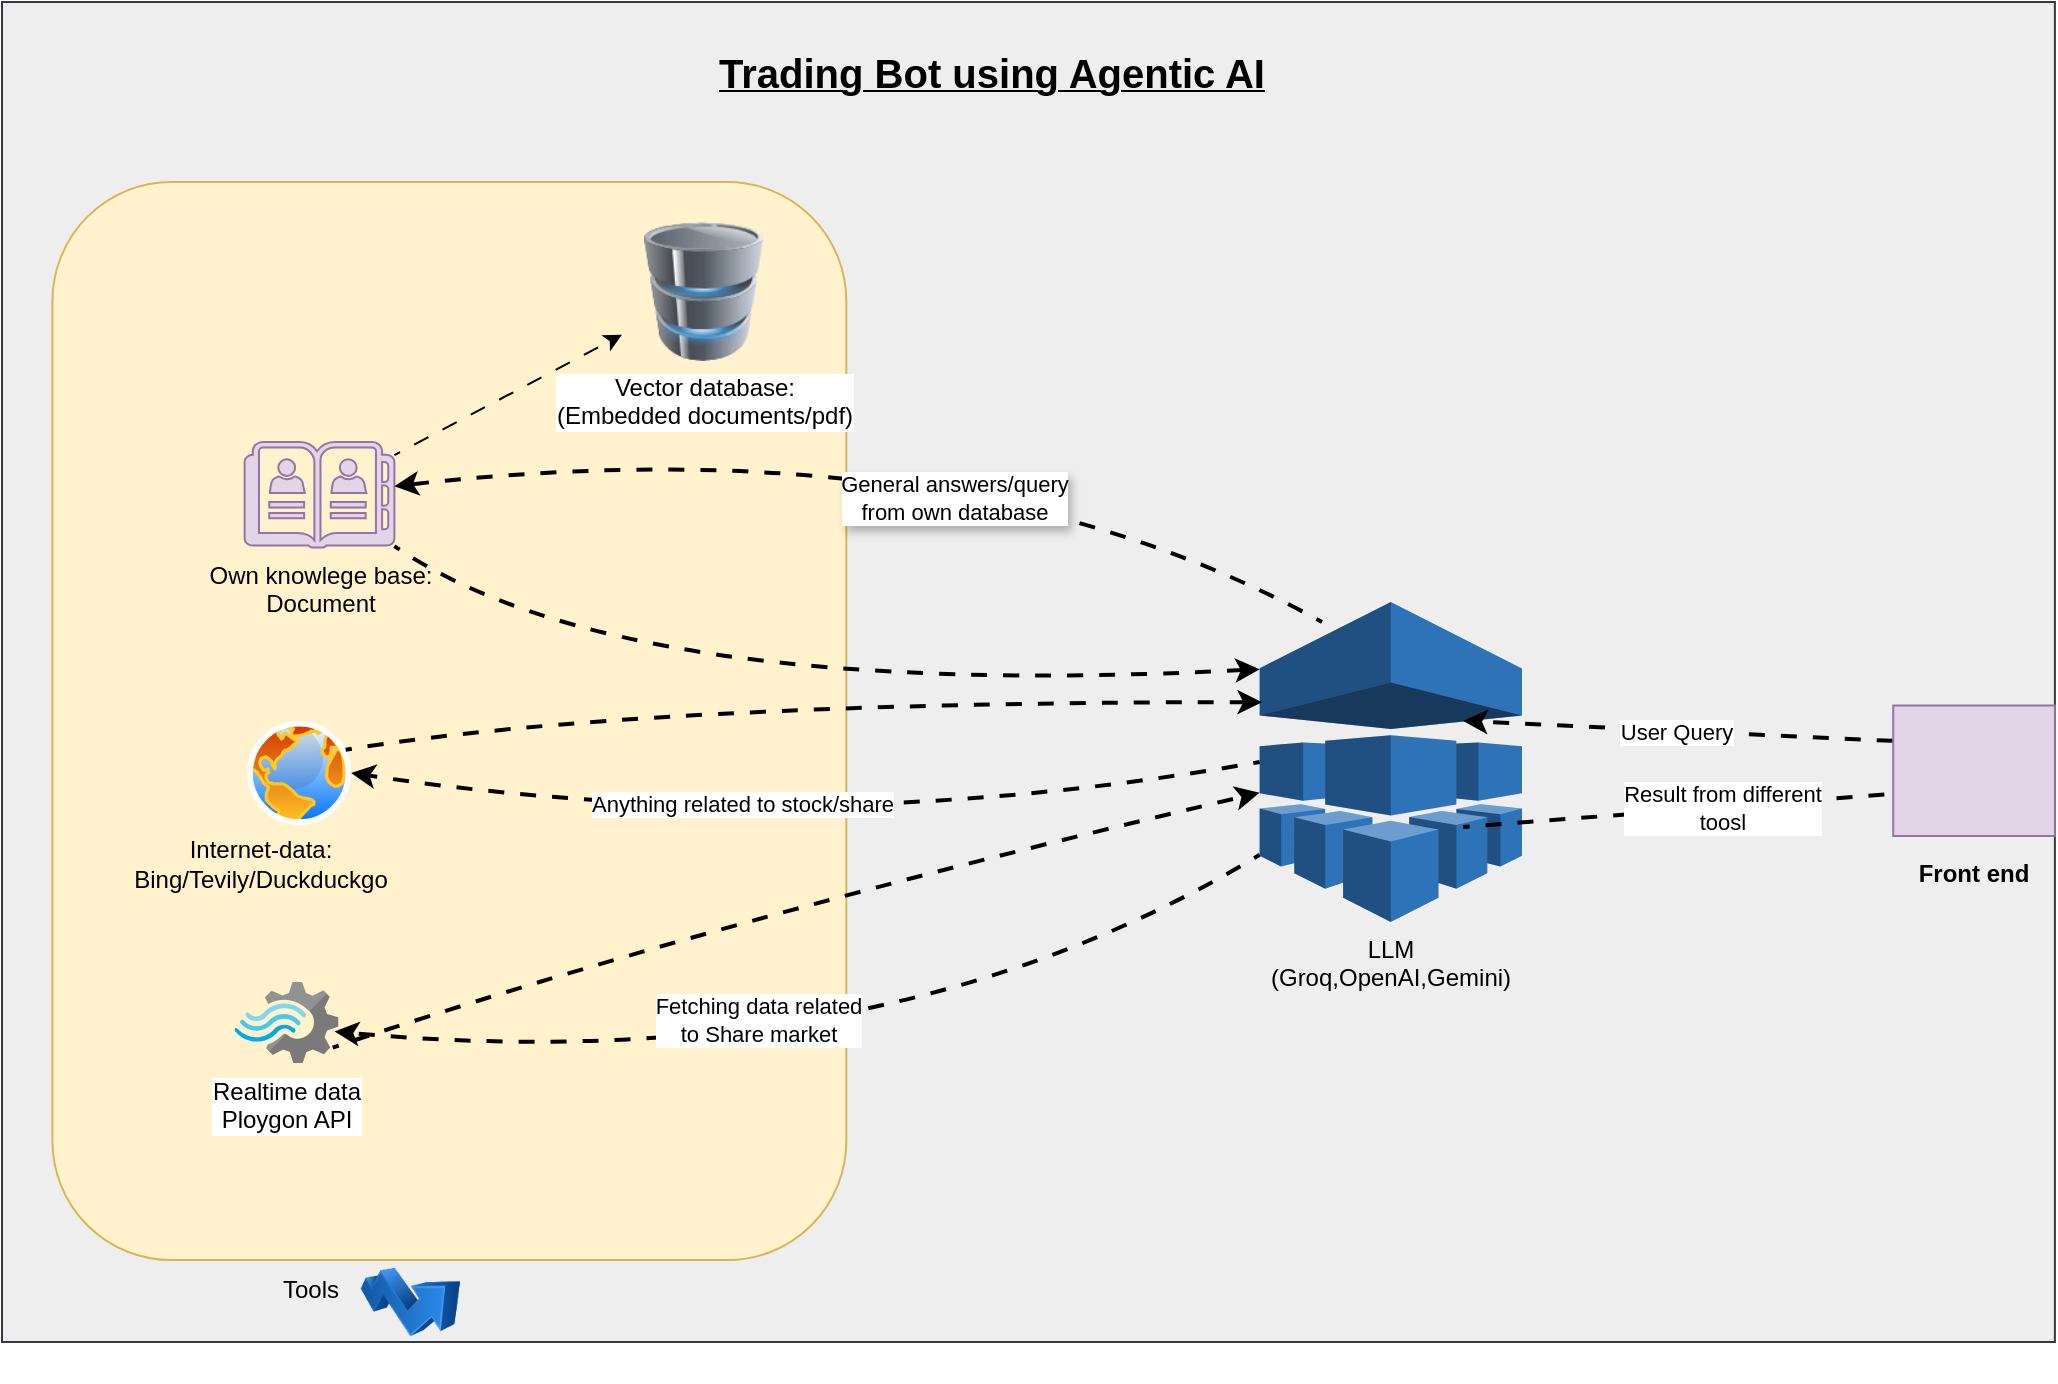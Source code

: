 <mxfile>
    <diagram id="fust_rAFWf_8zKf6fCSN" name="Page-1">
        <mxGraphModel dx="1208" dy="1996" grid="1" gridSize="10" guides="1" tooltips="1" connect="1" arrows="1" fold="1" page="1" pageScale="1" pageWidth="827" pageHeight="1169" math="0" shadow="0">
            <root>
                <mxCell id="0"/>
                <mxCell id="1" parent="0"/>
                <mxCell id="31" value="" style="group;fillColor=#eeeeee;strokeColor=#36393d;" parent="1" vertex="1" connectable="0">
                    <mxGeometry y="-160" width="1026.45" height="670" as="geometry"/>
                </mxCell>
                <mxCell id="16" value="" style="rounded=1;whiteSpace=wrap;html=1;fillColor=#fff2cc;strokeColor=#d6b656;" parent="31" vertex="1">
                    <mxGeometry x="25.216" y="90" width="396.943" height="539.05" as="geometry"/>
                </mxCell>
                <mxCell id="15" style="edgeStyle=none;html=1;flowAnimation=1;" parent="31" source="7" target="14" edge="1">
                    <mxGeometry relative="1" as="geometry"/>
                </mxCell>
                <mxCell id="7" value="Own knowlege base:&lt;div&gt;Document&lt;/div&gt;" style="sketch=0;pointerEvents=1;shadow=0;dashed=0;html=1;strokeColor=#9673a6;fillColor=#e1d5e7;labelPosition=center;verticalLabelPosition=bottom;verticalAlign=top;outlineConnect=0;align=center;shape=mxgraph.office.concepts.address_book;" parent="31" vertex="1">
                    <mxGeometry x="121.303" y="220.002" width="74.9" height="52.721" as="geometry"/>
                </mxCell>
                <mxCell id="8" value="" style="image;aspect=fixed;perimeter=ellipsePerimeter;html=1;align=center;shadow=0;dashed=0;spacingTop=3;image=img/lib/active_directory/internet_globe.svg;" parent="31" vertex="1">
                    <mxGeometry x="122.563" y="359.459" width="52.003" height="52.003" as="geometry"/>
                </mxCell>
                <mxCell id="9" value="Realtime data&lt;div&gt;Ploygon API&lt;/div&gt;" style="image;sketch=0;aspect=fixed;html=1;points=[];align=center;fontSize=12;image=img/lib/mscae/Stream_Analytics.svg;" parent="31" vertex="1">
                    <mxGeometry x="116.247" y="489.995" width="52.003" height="40.562" as="geometry"/>
                </mxCell>
                <mxCell id="10" value="&lt;div&gt;Internet-data:&lt;/div&gt;Bing/Tevily/Duckduckgo" style="text;html=1;align=center;verticalAlign=middle;resizable=0;points=[];autosize=1;strokeColor=none;fillColor=none;" parent="31" vertex="1">
                    <mxGeometry x="54.473" y="410.982" width="150" height="40" as="geometry"/>
                </mxCell>
                <mxCell id="14" value="Vector database:&lt;div&gt;(Embedded documents/pdf)&lt;/div&gt;" style="image;html=1;image=img/lib/clip_art/computers/Database_128x128.png" parent="31" vertex="1">
                    <mxGeometry x="309.998" y="110.004" width="81.709" height="69.495" as="geometry"/>
                </mxCell>
                <mxCell id="17" value="Tools" style="text;html=1;align=center;verticalAlign=middle;resizable=0;points=[];autosize=1;strokeColor=none;fillColor=none;" parent="31" vertex="1">
                    <mxGeometry x="129.372" y="629.054" width="50" height="30" as="geometry"/>
                </mxCell>
                <mxCell id="18" value="LLM&lt;div&gt;(Groq,OpenAI,Gemini)&lt;/div&gt;" style="outlineConnect=0;dashed=0;verticalLabelPosition=bottom;verticalAlign=top;align=center;html=1;shape=mxgraph.aws3.machine_learning;fillColor=#2E73B8;gradientColor=none;" parent="31" vertex="1">
                    <mxGeometry x="628.82" y="300" width="131.18" height="160" as="geometry"/>
                </mxCell>
                <mxCell id="22" style="edgeStyle=none;html=1;exitX=0;exitY=0.79;exitDx=0;exitDy=0;exitPerimeter=0;flowAnimation=1;entryX=0.963;entryY=0.611;entryDx=0;entryDy=0;entryPerimeter=0;strokeWidth=2;rounded=0;curved=1;" parent="31" source="18" target="9" edge="1">
                    <mxGeometry relative="1" as="geometry">
                        <Array as="points">
                            <mxPoint x="441.286" y="540"/>
                        </Array>
                    </mxGeometry>
                </mxCell>
                <mxCell id="49" value="&lt;span style=&quot;color: rgb(0, 0, 0);&quot;&gt;Fetching data related&lt;/span&gt;&lt;div&gt;to Share market&lt;/div&gt;" style="edgeLabel;html=1;align=center;verticalAlign=middle;resizable=0;points=[];" vertex="1" connectable="0" parent="22">
                    <mxGeometry x="0.151" y="-25" relative="1" as="geometry">
                        <mxPoint as="offset"/>
                    </mxGeometry>
                </mxCell>
                <mxCell id="25" style="edgeStyle=none;html=1;exitX=1;exitY=0.5;exitDx=0;exitDy=0;exitPerimeter=0;entryX=0.092;entryY=0.677;entryDx=0;entryDy=0;entryPerimeter=0;flowAnimation=1;strokeWidth=2;" parent="31" edge="1">
                    <mxGeometry relative="1" as="geometry">
                        <mxPoint x="730.614" y="412.456" as="sourcePoint"/>
                        <mxPoint x="959.182" y="394.917" as="targetPoint"/>
                    </mxGeometry>
                </mxCell>
                <mxCell id="29" value="Result from different&lt;div&gt;toosl&lt;/div&gt;" style="edgeLabel;html=1;align=center;verticalAlign=middle;resizable=0;points=[];" parent="25" vertex="1" connectable="0">
                    <mxGeometry x="0.131" relative="1" as="geometry">
                        <mxPoint as="offset"/>
                    </mxGeometry>
                </mxCell>
                <mxCell id="26" style="edgeStyle=none;html=1;entryX=1;entryY=0.21;entryDx=0;entryDy=0;entryPerimeter=0;exitX=0.051;exitY=0.192;exitDx=0;exitDy=0;exitPerimeter=0;flowAnimation=1;strokeWidth=2;" parent="31" edge="1">
                    <mxGeometry relative="1" as="geometry">
                        <mxPoint x="956.548" y="369.953" as="sourcePoint"/>
                        <mxPoint x="730.614" y="359.459" as="targetPoint"/>
                    </mxGeometry>
                </mxCell>
                <mxCell id="30" value="User Query" style="edgeLabel;html=1;align=center;verticalAlign=middle;resizable=0;points=[];" parent="26" vertex="1" connectable="0">
                    <mxGeometry x="0.06" relative="1" as="geometry">
                        <mxPoint as="offset"/>
                    </mxGeometry>
                </mxCell>
                <mxCell id="28" value="&lt;div&gt;&lt;br&gt;&lt;/div&gt;" style="text;html=1;align=center;verticalAlign=middle;resizable=0;points=[];autosize=1;strokeColor=none;fillColor=none;" parent="31" vertex="1">
                    <mxGeometry x="844.326" y="339.689" width="20" height="30" as="geometry"/>
                </mxCell>
                <mxCell id="32" value="" style="endArrow=classic;html=1;entryX=1;entryY=0.5;entryDx=0;entryDy=0;exitX=0;exitY=0.5;exitDx=0;exitDy=0;exitPerimeter=0;flowAnimation=1;strokeWidth=2;rounded=0;curved=1;" edge="1" parent="31" source="18" target="8">
                    <mxGeometry width="50" height="50" relative="1" as="geometry">
                        <mxPoint x="365.637" y="330" as="sourcePoint"/>
                        <mxPoint x="428.677" y="280" as="targetPoint"/>
                        <Array as="points">
                            <mxPoint x="403.461" y="420"/>
                        </Array>
                    </mxGeometry>
                </mxCell>
                <mxCell id="41" value="&lt;span style=&quot;color: rgb(0, 0, 0);&quot;&gt;Anything related to stock/share&lt;/span&gt;" style="edgeLabel;html=1;align=center;verticalAlign=middle;resizable=0;points=[];" vertex="1" connectable="0" parent="32">
                    <mxGeometry x="0.15" y="-14" relative="1" as="geometry">
                        <mxPoint x="-1" as="offset"/>
                    </mxGeometry>
                </mxCell>
                <mxCell id="33" value="" style="endArrow=classic;html=1;flowAnimation=1;strokeWidth=2;rounded=0;curved=1;" edge="1" parent="31" target="7">
                    <mxGeometry width="50" height="50" relative="1" as="geometry">
                        <mxPoint x="660" y="310" as="sourcePoint"/>
                        <mxPoint x="428.677" y="280" as="targetPoint"/>
                        <Array as="points">
                            <mxPoint x="479.11" y="210"/>
                        </Array>
                    </mxGeometry>
                </mxCell>
                <mxCell id="48" value="&lt;span style=&quot;color: rgb(0, 0, 0);&quot;&gt;Gene&lt;/span&gt;&lt;span style=&quot;background-color: light-dark(#ffffff, var(--ge-dark-color, #121212));&quot;&gt;ral answers/query&lt;/span&gt;&lt;div&gt;from own database&lt;/div&gt;" style="edgeLabel;html=1;align=center;verticalAlign=middle;resizable=0;points=[];textShadow=1;labelBorderColor=none;" vertex="1" connectable="0" parent="33">
                    <mxGeometry x="-0.223" y="35" relative="1" as="geometry">
                        <mxPoint as="offset"/>
                    </mxGeometry>
                </mxCell>
                <mxCell id="4" value="" style="image;html=1;image=img/lib/clip_art/finance/Stock_Up_128x128.png" parent="31" vertex="1">
                    <mxGeometry x="179.37" y="610" width="50" height="80" as="geometry"/>
                </mxCell>
                <mxCell id="40" value="" style="endArrow=classic;html=1;rounded=0;curved=1;flowAnimation=1;strokeWidth=2;exitX=0.944;exitY=0.808;exitDx=0;exitDy=0;exitPerimeter=0;" edge="1" parent="31" source="9" target="18">
                    <mxGeometry width="50" height="50" relative="1" as="geometry">
                        <mxPoint x="176.514" y="535.05" as="sourcePoint"/>
                        <mxPoint x="596.366" y="659.05" as="targetPoint"/>
                        <Array as="points">
                            <mxPoint x="353.028" y="460"/>
                        </Array>
                    </mxGeometry>
                </mxCell>
                <mxCell id="46" value="" style="points=[];aspect=fixed;html=1;align=center;shadow=0;dashed=0;fillColor=#e1d5e7;strokeColor=#9673a6;shape=mxgraph.alibaba_cloud.domain_and_website;" vertex="1" parent="31">
                    <mxGeometry x="945.61" y="351.76" width="80.84" height="65.24" as="geometry"/>
                </mxCell>
                <mxCell id="47" value="&lt;span style=&quot;color: rgb(0, 0, 0); text-wrap-mode: nowrap;&quot;&gt;Front end&lt;/span&gt;" style="text;html=1;align=center;verticalAlign=middle;whiteSpace=wrap;rounded=0;fontStyle=1" vertex="1" parent="31">
                    <mxGeometry x="956.03" y="420.98" width="60" height="30" as="geometry"/>
                </mxCell>
                <mxCell id="39" value="" style="endArrow=classic;html=1;rounded=0;curved=1;flowAnimation=1;strokeWidth=2;entryX=0;entryY=0.21;entryDx=0;entryDy=0;entryPerimeter=0;" edge="1" parent="31" source="7" target="18">
                    <mxGeometry width="50" height="50" relative="1" as="geometry">
                        <mxPoint x="510" y="370" as="sourcePoint"/>
                        <mxPoint x="490" y="380" as="targetPoint"/>
                        <Array as="points">
                            <mxPoint x="310" y="350"/>
                        </Array>
                    </mxGeometry>
                </mxCell>
                <mxCell id="42" value="" style="endArrow=classic;html=1;exitX=1;exitY=0.25;exitDx=0;exitDy=0;rounded=0;curved=1;strokeWidth=2;flowAnimation=1;entryX=0.009;entryY=0.313;entryDx=0;entryDy=0;entryPerimeter=0;" edge="1" parent="31" source="8" target="18">
                    <mxGeometry width="50" height="50" relative="1" as="geometry">
                        <mxPoint x="510" y="370" as="sourcePoint"/>
                        <mxPoint x="630" y="390" as="targetPoint"/>
                        <Array as="points">
                            <mxPoint x="320" y="350"/>
                        </Array>
                    </mxGeometry>
                </mxCell>
                <mxCell id="50" value="&lt;b&gt;&lt;u&gt;&lt;font style=&quot;font-size: 20px;&quot;&gt;Trading Bot using Agentic AI&lt;/font&gt;&lt;/u&gt;&lt;/b&gt;" style="text;html=1;align=center;verticalAlign=middle;whiteSpace=wrap;rounded=0;" vertex="1" parent="31">
                    <mxGeometry x="340" y="20" width="310" height="30" as="geometry"/>
                </mxCell>
            </root>
        </mxGraphModel>
    </diagram>
</mxfile>